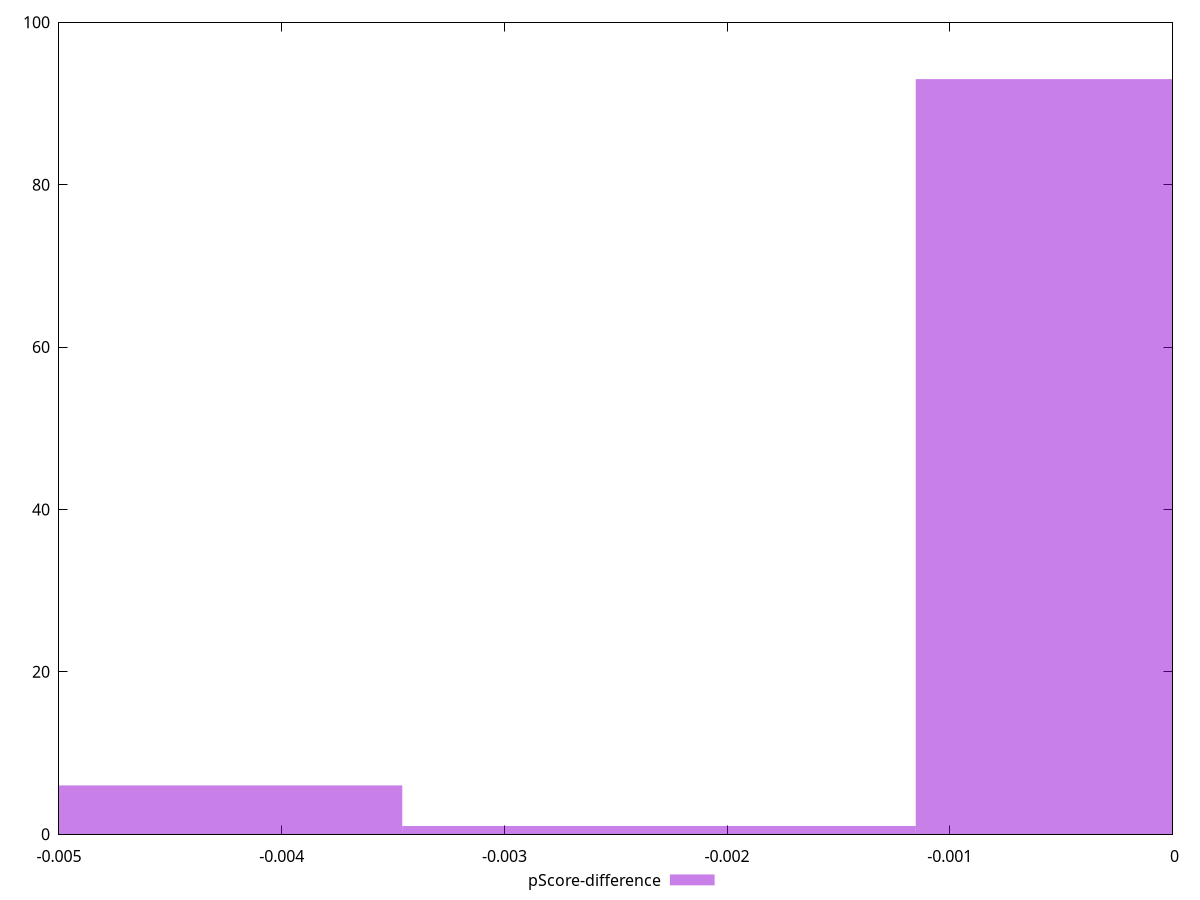 reset

$pScoreDifference <<EOF
0 93
-0.004611399209982908 6
-0.002305699604991454 1
EOF

set key outside below
set boxwidth 0.002305699604991454
set xrange [-0.0050000000000000044:0]
set yrange [0:100]
set trange [0:100]
set style fill transparent solid 0.5 noborder
set terminal svg size 640, 490 enhanced background rgb 'white'
set output "report_00015_2021-02-09T16-11-33.973Z/unminified-css/samples/pages+cached/pScore-difference/histogram.svg"

plot $pScoreDifference title "pScore-difference" with boxes

reset

